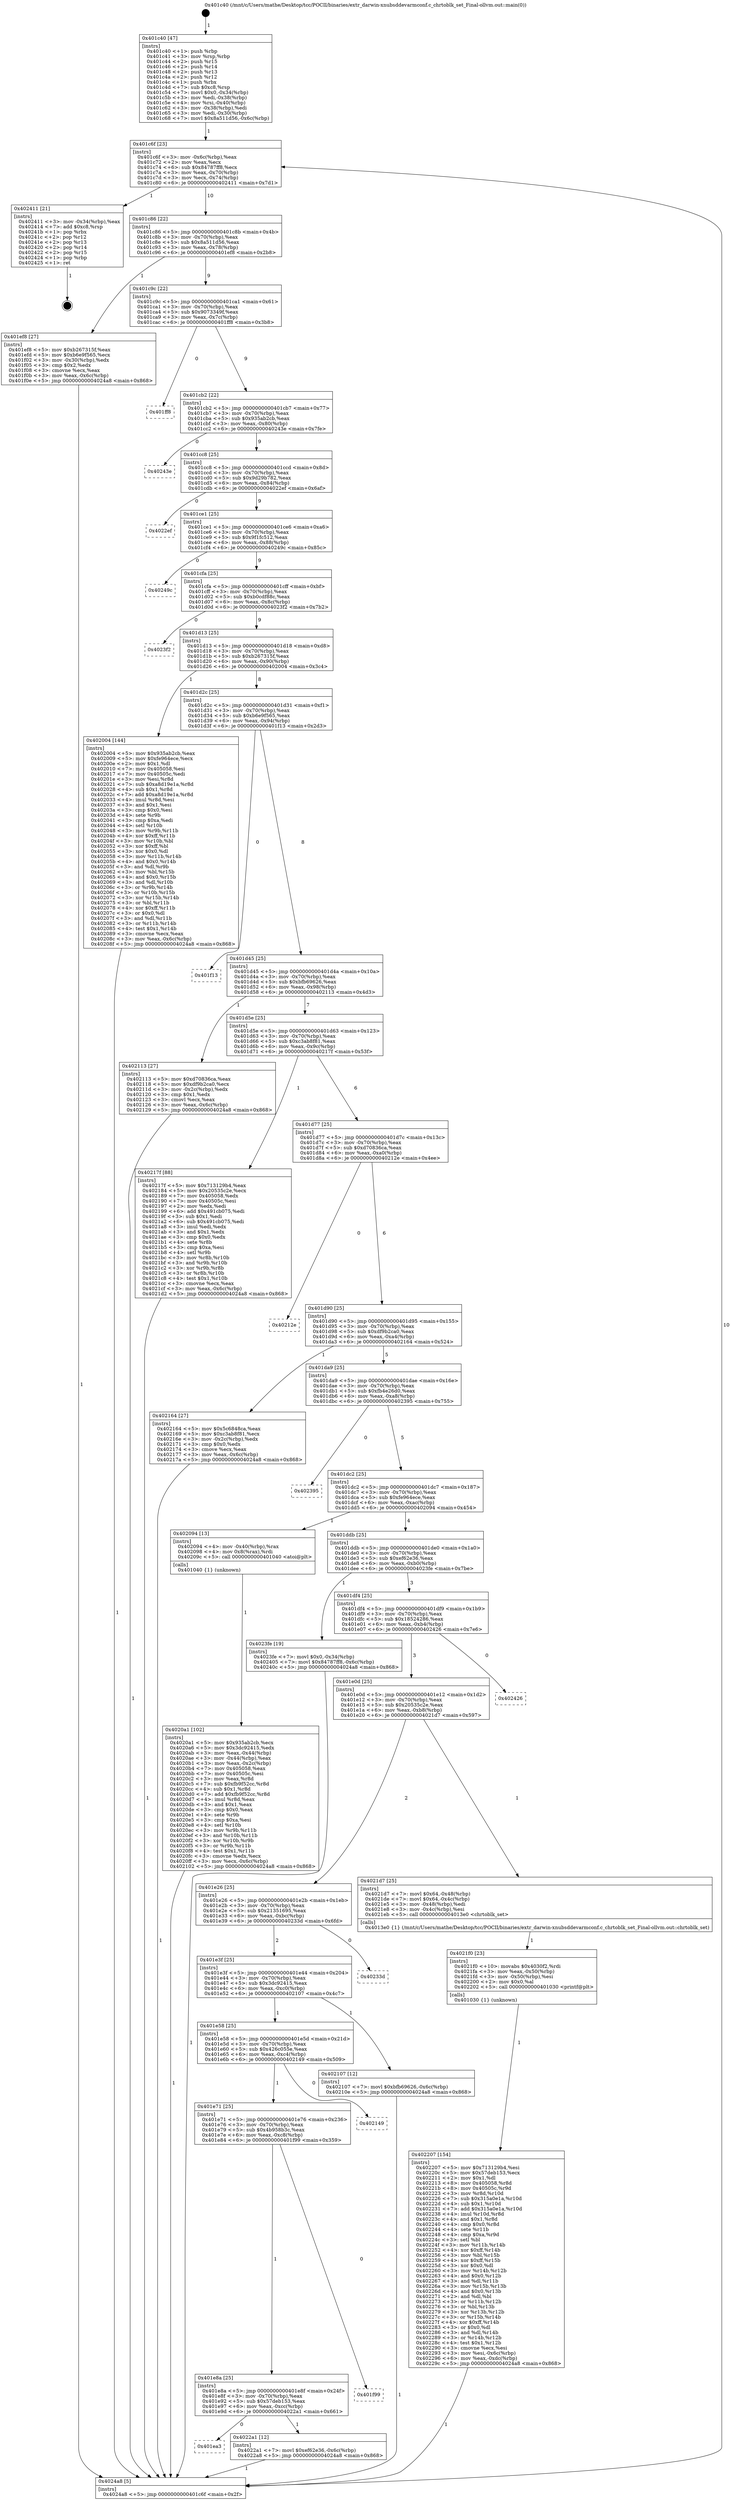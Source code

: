 digraph "0x401c40" {
  label = "0x401c40 (/mnt/c/Users/mathe/Desktop/tcc/POCII/binaries/extr_darwin-xnubsddevarmconf.c_chrtoblk_set_Final-ollvm.out::main(0))"
  labelloc = "t"
  node[shape=record]

  Entry [label="",width=0.3,height=0.3,shape=circle,fillcolor=black,style=filled]
  "0x401c6f" [label="{
     0x401c6f [23]\l
     | [instrs]\l
     &nbsp;&nbsp;0x401c6f \<+3\>: mov -0x6c(%rbp),%eax\l
     &nbsp;&nbsp;0x401c72 \<+2\>: mov %eax,%ecx\l
     &nbsp;&nbsp;0x401c74 \<+6\>: sub $0x84787ff8,%ecx\l
     &nbsp;&nbsp;0x401c7a \<+3\>: mov %eax,-0x70(%rbp)\l
     &nbsp;&nbsp;0x401c7d \<+3\>: mov %ecx,-0x74(%rbp)\l
     &nbsp;&nbsp;0x401c80 \<+6\>: je 0000000000402411 \<main+0x7d1\>\l
  }"]
  "0x402411" [label="{
     0x402411 [21]\l
     | [instrs]\l
     &nbsp;&nbsp;0x402411 \<+3\>: mov -0x34(%rbp),%eax\l
     &nbsp;&nbsp;0x402414 \<+7\>: add $0xc8,%rsp\l
     &nbsp;&nbsp;0x40241b \<+1\>: pop %rbx\l
     &nbsp;&nbsp;0x40241c \<+2\>: pop %r12\l
     &nbsp;&nbsp;0x40241e \<+2\>: pop %r13\l
     &nbsp;&nbsp;0x402420 \<+2\>: pop %r14\l
     &nbsp;&nbsp;0x402422 \<+2\>: pop %r15\l
     &nbsp;&nbsp;0x402424 \<+1\>: pop %rbp\l
     &nbsp;&nbsp;0x402425 \<+1\>: ret\l
  }"]
  "0x401c86" [label="{
     0x401c86 [22]\l
     | [instrs]\l
     &nbsp;&nbsp;0x401c86 \<+5\>: jmp 0000000000401c8b \<main+0x4b\>\l
     &nbsp;&nbsp;0x401c8b \<+3\>: mov -0x70(%rbp),%eax\l
     &nbsp;&nbsp;0x401c8e \<+5\>: sub $0x8a511d56,%eax\l
     &nbsp;&nbsp;0x401c93 \<+3\>: mov %eax,-0x78(%rbp)\l
     &nbsp;&nbsp;0x401c96 \<+6\>: je 0000000000401ef8 \<main+0x2b8\>\l
  }"]
  Exit [label="",width=0.3,height=0.3,shape=circle,fillcolor=black,style=filled,peripheries=2]
  "0x401ef8" [label="{
     0x401ef8 [27]\l
     | [instrs]\l
     &nbsp;&nbsp;0x401ef8 \<+5\>: mov $0xb267315f,%eax\l
     &nbsp;&nbsp;0x401efd \<+5\>: mov $0xb6e9f565,%ecx\l
     &nbsp;&nbsp;0x401f02 \<+3\>: mov -0x30(%rbp),%edx\l
     &nbsp;&nbsp;0x401f05 \<+3\>: cmp $0x2,%edx\l
     &nbsp;&nbsp;0x401f08 \<+3\>: cmovne %ecx,%eax\l
     &nbsp;&nbsp;0x401f0b \<+3\>: mov %eax,-0x6c(%rbp)\l
     &nbsp;&nbsp;0x401f0e \<+5\>: jmp 00000000004024a8 \<main+0x868\>\l
  }"]
  "0x401c9c" [label="{
     0x401c9c [22]\l
     | [instrs]\l
     &nbsp;&nbsp;0x401c9c \<+5\>: jmp 0000000000401ca1 \<main+0x61\>\l
     &nbsp;&nbsp;0x401ca1 \<+3\>: mov -0x70(%rbp),%eax\l
     &nbsp;&nbsp;0x401ca4 \<+5\>: sub $0x9073349f,%eax\l
     &nbsp;&nbsp;0x401ca9 \<+3\>: mov %eax,-0x7c(%rbp)\l
     &nbsp;&nbsp;0x401cac \<+6\>: je 0000000000401ff8 \<main+0x3b8\>\l
  }"]
  "0x4024a8" [label="{
     0x4024a8 [5]\l
     | [instrs]\l
     &nbsp;&nbsp;0x4024a8 \<+5\>: jmp 0000000000401c6f \<main+0x2f\>\l
  }"]
  "0x401c40" [label="{
     0x401c40 [47]\l
     | [instrs]\l
     &nbsp;&nbsp;0x401c40 \<+1\>: push %rbp\l
     &nbsp;&nbsp;0x401c41 \<+3\>: mov %rsp,%rbp\l
     &nbsp;&nbsp;0x401c44 \<+2\>: push %r15\l
     &nbsp;&nbsp;0x401c46 \<+2\>: push %r14\l
     &nbsp;&nbsp;0x401c48 \<+2\>: push %r13\l
     &nbsp;&nbsp;0x401c4a \<+2\>: push %r12\l
     &nbsp;&nbsp;0x401c4c \<+1\>: push %rbx\l
     &nbsp;&nbsp;0x401c4d \<+7\>: sub $0xc8,%rsp\l
     &nbsp;&nbsp;0x401c54 \<+7\>: movl $0x0,-0x34(%rbp)\l
     &nbsp;&nbsp;0x401c5b \<+3\>: mov %edi,-0x38(%rbp)\l
     &nbsp;&nbsp;0x401c5e \<+4\>: mov %rsi,-0x40(%rbp)\l
     &nbsp;&nbsp;0x401c62 \<+3\>: mov -0x38(%rbp),%edi\l
     &nbsp;&nbsp;0x401c65 \<+3\>: mov %edi,-0x30(%rbp)\l
     &nbsp;&nbsp;0x401c68 \<+7\>: movl $0x8a511d56,-0x6c(%rbp)\l
  }"]
  "0x401ea3" [label="{
     0x401ea3\l
  }", style=dashed]
  "0x401ff8" [label="{
     0x401ff8\l
  }", style=dashed]
  "0x401cb2" [label="{
     0x401cb2 [22]\l
     | [instrs]\l
     &nbsp;&nbsp;0x401cb2 \<+5\>: jmp 0000000000401cb7 \<main+0x77\>\l
     &nbsp;&nbsp;0x401cb7 \<+3\>: mov -0x70(%rbp),%eax\l
     &nbsp;&nbsp;0x401cba \<+5\>: sub $0x935ab2cb,%eax\l
     &nbsp;&nbsp;0x401cbf \<+3\>: mov %eax,-0x80(%rbp)\l
     &nbsp;&nbsp;0x401cc2 \<+6\>: je 000000000040243e \<main+0x7fe\>\l
  }"]
  "0x4022a1" [label="{
     0x4022a1 [12]\l
     | [instrs]\l
     &nbsp;&nbsp;0x4022a1 \<+7\>: movl $0xef62e36,-0x6c(%rbp)\l
     &nbsp;&nbsp;0x4022a8 \<+5\>: jmp 00000000004024a8 \<main+0x868\>\l
  }"]
  "0x40243e" [label="{
     0x40243e\l
  }", style=dashed]
  "0x401cc8" [label="{
     0x401cc8 [25]\l
     | [instrs]\l
     &nbsp;&nbsp;0x401cc8 \<+5\>: jmp 0000000000401ccd \<main+0x8d\>\l
     &nbsp;&nbsp;0x401ccd \<+3\>: mov -0x70(%rbp),%eax\l
     &nbsp;&nbsp;0x401cd0 \<+5\>: sub $0x9d29b782,%eax\l
     &nbsp;&nbsp;0x401cd5 \<+6\>: mov %eax,-0x84(%rbp)\l
     &nbsp;&nbsp;0x401cdb \<+6\>: je 00000000004022ef \<main+0x6af\>\l
  }"]
  "0x401e8a" [label="{
     0x401e8a [25]\l
     | [instrs]\l
     &nbsp;&nbsp;0x401e8a \<+5\>: jmp 0000000000401e8f \<main+0x24f\>\l
     &nbsp;&nbsp;0x401e8f \<+3\>: mov -0x70(%rbp),%eax\l
     &nbsp;&nbsp;0x401e92 \<+5\>: sub $0x57deb153,%eax\l
     &nbsp;&nbsp;0x401e97 \<+6\>: mov %eax,-0xcc(%rbp)\l
     &nbsp;&nbsp;0x401e9d \<+6\>: je 00000000004022a1 \<main+0x661\>\l
  }"]
  "0x4022ef" [label="{
     0x4022ef\l
  }", style=dashed]
  "0x401ce1" [label="{
     0x401ce1 [25]\l
     | [instrs]\l
     &nbsp;&nbsp;0x401ce1 \<+5\>: jmp 0000000000401ce6 \<main+0xa6\>\l
     &nbsp;&nbsp;0x401ce6 \<+3\>: mov -0x70(%rbp),%eax\l
     &nbsp;&nbsp;0x401ce9 \<+5\>: sub $0x9f1fc512,%eax\l
     &nbsp;&nbsp;0x401cee \<+6\>: mov %eax,-0x88(%rbp)\l
     &nbsp;&nbsp;0x401cf4 \<+6\>: je 000000000040249c \<main+0x85c\>\l
  }"]
  "0x401f99" [label="{
     0x401f99\l
  }", style=dashed]
  "0x40249c" [label="{
     0x40249c\l
  }", style=dashed]
  "0x401cfa" [label="{
     0x401cfa [25]\l
     | [instrs]\l
     &nbsp;&nbsp;0x401cfa \<+5\>: jmp 0000000000401cff \<main+0xbf\>\l
     &nbsp;&nbsp;0x401cff \<+3\>: mov -0x70(%rbp),%eax\l
     &nbsp;&nbsp;0x401d02 \<+5\>: sub $0xb0cdf88c,%eax\l
     &nbsp;&nbsp;0x401d07 \<+6\>: mov %eax,-0x8c(%rbp)\l
     &nbsp;&nbsp;0x401d0d \<+6\>: je 00000000004023f2 \<main+0x7b2\>\l
  }"]
  "0x401e71" [label="{
     0x401e71 [25]\l
     | [instrs]\l
     &nbsp;&nbsp;0x401e71 \<+5\>: jmp 0000000000401e76 \<main+0x236\>\l
     &nbsp;&nbsp;0x401e76 \<+3\>: mov -0x70(%rbp),%eax\l
     &nbsp;&nbsp;0x401e79 \<+5\>: sub $0x4b958b3c,%eax\l
     &nbsp;&nbsp;0x401e7e \<+6\>: mov %eax,-0xc8(%rbp)\l
     &nbsp;&nbsp;0x401e84 \<+6\>: je 0000000000401f99 \<main+0x359\>\l
  }"]
  "0x4023f2" [label="{
     0x4023f2\l
  }", style=dashed]
  "0x401d13" [label="{
     0x401d13 [25]\l
     | [instrs]\l
     &nbsp;&nbsp;0x401d13 \<+5\>: jmp 0000000000401d18 \<main+0xd8\>\l
     &nbsp;&nbsp;0x401d18 \<+3\>: mov -0x70(%rbp),%eax\l
     &nbsp;&nbsp;0x401d1b \<+5\>: sub $0xb267315f,%eax\l
     &nbsp;&nbsp;0x401d20 \<+6\>: mov %eax,-0x90(%rbp)\l
     &nbsp;&nbsp;0x401d26 \<+6\>: je 0000000000402004 \<main+0x3c4\>\l
  }"]
  "0x402149" [label="{
     0x402149\l
  }", style=dashed]
  "0x402004" [label="{
     0x402004 [144]\l
     | [instrs]\l
     &nbsp;&nbsp;0x402004 \<+5\>: mov $0x935ab2cb,%eax\l
     &nbsp;&nbsp;0x402009 \<+5\>: mov $0xfe964ece,%ecx\l
     &nbsp;&nbsp;0x40200e \<+2\>: mov $0x1,%dl\l
     &nbsp;&nbsp;0x402010 \<+7\>: mov 0x405058,%esi\l
     &nbsp;&nbsp;0x402017 \<+7\>: mov 0x40505c,%edi\l
     &nbsp;&nbsp;0x40201e \<+3\>: mov %esi,%r8d\l
     &nbsp;&nbsp;0x402021 \<+7\>: sub $0xa8d19e1a,%r8d\l
     &nbsp;&nbsp;0x402028 \<+4\>: sub $0x1,%r8d\l
     &nbsp;&nbsp;0x40202c \<+7\>: add $0xa8d19e1a,%r8d\l
     &nbsp;&nbsp;0x402033 \<+4\>: imul %r8d,%esi\l
     &nbsp;&nbsp;0x402037 \<+3\>: and $0x1,%esi\l
     &nbsp;&nbsp;0x40203a \<+3\>: cmp $0x0,%esi\l
     &nbsp;&nbsp;0x40203d \<+4\>: sete %r9b\l
     &nbsp;&nbsp;0x402041 \<+3\>: cmp $0xa,%edi\l
     &nbsp;&nbsp;0x402044 \<+4\>: setl %r10b\l
     &nbsp;&nbsp;0x402048 \<+3\>: mov %r9b,%r11b\l
     &nbsp;&nbsp;0x40204b \<+4\>: xor $0xff,%r11b\l
     &nbsp;&nbsp;0x40204f \<+3\>: mov %r10b,%bl\l
     &nbsp;&nbsp;0x402052 \<+3\>: xor $0xff,%bl\l
     &nbsp;&nbsp;0x402055 \<+3\>: xor $0x0,%dl\l
     &nbsp;&nbsp;0x402058 \<+3\>: mov %r11b,%r14b\l
     &nbsp;&nbsp;0x40205b \<+4\>: and $0x0,%r14b\l
     &nbsp;&nbsp;0x40205f \<+3\>: and %dl,%r9b\l
     &nbsp;&nbsp;0x402062 \<+3\>: mov %bl,%r15b\l
     &nbsp;&nbsp;0x402065 \<+4\>: and $0x0,%r15b\l
     &nbsp;&nbsp;0x402069 \<+3\>: and %dl,%r10b\l
     &nbsp;&nbsp;0x40206c \<+3\>: or %r9b,%r14b\l
     &nbsp;&nbsp;0x40206f \<+3\>: or %r10b,%r15b\l
     &nbsp;&nbsp;0x402072 \<+3\>: xor %r15b,%r14b\l
     &nbsp;&nbsp;0x402075 \<+3\>: or %bl,%r11b\l
     &nbsp;&nbsp;0x402078 \<+4\>: xor $0xff,%r11b\l
     &nbsp;&nbsp;0x40207c \<+3\>: or $0x0,%dl\l
     &nbsp;&nbsp;0x40207f \<+3\>: and %dl,%r11b\l
     &nbsp;&nbsp;0x402082 \<+3\>: or %r11b,%r14b\l
     &nbsp;&nbsp;0x402085 \<+4\>: test $0x1,%r14b\l
     &nbsp;&nbsp;0x402089 \<+3\>: cmovne %ecx,%eax\l
     &nbsp;&nbsp;0x40208c \<+3\>: mov %eax,-0x6c(%rbp)\l
     &nbsp;&nbsp;0x40208f \<+5\>: jmp 00000000004024a8 \<main+0x868\>\l
  }"]
  "0x401d2c" [label="{
     0x401d2c [25]\l
     | [instrs]\l
     &nbsp;&nbsp;0x401d2c \<+5\>: jmp 0000000000401d31 \<main+0xf1\>\l
     &nbsp;&nbsp;0x401d31 \<+3\>: mov -0x70(%rbp),%eax\l
     &nbsp;&nbsp;0x401d34 \<+5\>: sub $0xb6e9f565,%eax\l
     &nbsp;&nbsp;0x401d39 \<+6\>: mov %eax,-0x94(%rbp)\l
     &nbsp;&nbsp;0x401d3f \<+6\>: je 0000000000401f13 \<main+0x2d3\>\l
  }"]
  "0x402207" [label="{
     0x402207 [154]\l
     | [instrs]\l
     &nbsp;&nbsp;0x402207 \<+5\>: mov $0x713129b4,%esi\l
     &nbsp;&nbsp;0x40220c \<+5\>: mov $0x57deb153,%ecx\l
     &nbsp;&nbsp;0x402211 \<+2\>: mov $0x1,%dl\l
     &nbsp;&nbsp;0x402213 \<+8\>: mov 0x405058,%r8d\l
     &nbsp;&nbsp;0x40221b \<+8\>: mov 0x40505c,%r9d\l
     &nbsp;&nbsp;0x402223 \<+3\>: mov %r8d,%r10d\l
     &nbsp;&nbsp;0x402226 \<+7\>: sub $0x315a0e1a,%r10d\l
     &nbsp;&nbsp;0x40222d \<+4\>: sub $0x1,%r10d\l
     &nbsp;&nbsp;0x402231 \<+7\>: add $0x315a0e1a,%r10d\l
     &nbsp;&nbsp;0x402238 \<+4\>: imul %r10d,%r8d\l
     &nbsp;&nbsp;0x40223c \<+4\>: and $0x1,%r8d\l
     &nbsp;&nbsp;0x402240 \<+4\>: cmp $0x0,%r8d\l
     &nbsp;&nbsp;0x402244 \<+4\>: sete %r11b\l
     &nbsp;&nbsp;0x402248 \<+4\>: cmp $0xa,%r9d\l
     &nbsp;&nbsp;0x40224c \<+3\>: setl %bl\l
     &nbsp;&nbsp;0x40224f \<+3\>: mov %r11b,%r14b\l
     &nbsp;&nbsp;0x402252 \<+4\>: xor $0xff,%r14b\l
     &nbsp;&nbsp;0x402256 \<+3\>: mov %bl,%r15b\l
     &nbsp;&nbsp;0x402259 \<+4\>: xor $0xff,%r15b\l
     &nbsp;&nbsp;0x40225d \<+3\>: xor $0x0,%dl\l
     &nbsp;&nbsp;0x402260 \<+3\>: mov %r14b,%r12b\l
     &nbsp;&nbsp;0x402263 \<+4\>: and $0x0,%r12b\l
     &nbsp;&nbsp;0x402267 \<+3\>: and %dl,%r11b\l
     &nbsp;&nbsp;0x40226a \<+3\>: mov %r15b,%r13b\l
     &nbsp;&nbsp;0x40226d \<+4\>: and $0x0,%r13b\l
     &nbsp;&nbsp;0x402271 \<+2\>: and %dl,%bl\l
     &nbsp;&nbsp;0x402273 \<+3\>: or %r11b,%r12b\l
     &nbsp;&nbsp;0x402276 \<+3\>: or %bl,%r13b\l
     &nbsp;&nbsp;0x402279 \<+3\>: xor %r13b,%r12b\l
     &nbsp;&nbsp;0x40227c \<+3\>: or %r15b,%r14b\l
     &nbsp;&nbsp;0x40227f \<+4\>: xor $0xff,%r14b\l
     &nbsp;&nbsp;0x402283 \<+3\>: or $0x0,%dl\l
     &nbsp;&nbsp;0x402286 \<+3\>: and %dl,%r14b\l
     &nbsp;&nbsp;0x402289 \<+3\>: or %r14b,%r12b\l
     &nbsp;&nbsp;0x40228c \<+4\>: test $0x1,%r12b\l
     &nbsp;&nbsp;0x402290 \<+3\>: cmovne %ecx,%esi\l
     &nbsp;&nbsp;0x402293 \<+3\>: mov %esi,-0x6c(%rbp)\l
     &nbsp;&nbsp;0x402296 \<+6\>: mov %eax,-0xdc(%rbp)\l
     &nbsp;&nbsp;0x40229c \<+5\>: jmp 00000000004024a8 \<main+0x868\>\l
  }"]
  "0x401f13" [label="{
     0x401f13\l
  }", style=dashed]
  "0x401d45" [label="{
     0x401d45 [25]\l
     | [instrs]\l
     &nbsp;&nbsp;0x401d45 \<+5\>: jmp 0000000000401d4a \<main+0x10a\>\l
     &nbsp;&nbsp;0x401d4a \<+3\>: mov -0x70(%rbp),%eax\l
     &nbsp;&nbsp;0x401d4d \<+5\>: sub $0xbfb69626,%eax\l
     &nbsp;&nbsp;0x401d52 \<+6\>: mov %eax,-0x98(%rbp)\l
     &nbsp;&nbsp;0x401d58 \<+6\>: je 0000000000402113 \<main+0x4d3\>\l
  }"]
  "0x4021f0" [label="{
     0x4021f0 [23]\l
     | [instrs]\l
     &nbsp;&nbsp;0x4021f0 \<+10\>: movabs $0x4030f2,%rdi\l
     &nbsp;&nbsp;0x4021fa \<+3\>: mov %eax,-0x50(%rbp)\l
     &nbsp;&nbsp;0x4021fd \<+3\>: mov -0x50(%rbp),%esi\l
     &nbsp;&nbsp;0x402200 \<+2\>: mov $0x0,%al\l
     &nbsp;&nbsp;0x402202 \<+5\>: call 0000000000401030 \<printf@plt\>\l
     | [calls]\l
     &nbsp;&nbsp;0x401030 \{1\} (unknown)\l
  }"]
  "0x402113" [label="{
     0x402113 [27]\l
     | [instrs]\l
     &nbsp;&nbsp;0x402113 \<+5\>: mov $0xd70836ca,%eax\l
     &nbsp;&nbsp;0x402118 \<+5\>: mov $0xdf9b2ca0,%ecx\l
     &nbsp;&nbsp;0x40211d \<+3\>: mov -0x2c(%rbp),%edx\l
     &nbsp;&nbsp;0x402120 \<+3\>: cmp $0x1,%edx\l
     &nbsp;&nbsp;0x402123 \<+3\>: cmovl %ecx,%eax\l
     &nbsp;&nbsp;0x402126 \<+3\>: mov %eax,-0x6c(%rbp)\l
     &nbsp;&nbsp;0x402129 \<+5\>: jmp 00000000004024a8 \<main+0x868\>\l
  }"]
  "0x401d5e" [label="{
     0x401d5e [25]\l
     | [instrs]\l
     &nbsp;&nbsp;0x401d5e \<+5\>: jmp 0000000000401d63 \<main+0x123\>\l
     &nbsp;&nbsp;0x401d63 \<+3\>: mov -0x70(%rbp),%eax\l
     &nbsp;&nbsp;0x401d66 \<+5\>: sub $0xc3ab8f81,%eax\l
     &nbsp;&nbsp;0x401d6b \<+6\>: mov %eax,-0x9c(%rbp)\l
     &nbsp;&nbsp;0x401d71 \<+6\>: je 000000000040217f \<main+0x53f\>\l
  }"]
  "0x401e58" [label="{
     0x401e58 [25]\l
     | [instrs]\l
     &nbsp;&nbsp;0x401e58 \<+5\>: jmp 0000000000401e5d \<main+0x21d\>\l
     &nbsp;&nbsp;0x401e5d \<+3\>: mov -0x70(%rbp),%eax\l
     &nbsp;&nbsp;0x401e60 \<+5\>: sub $0x426c055e,%eax\l
     &nbsp;&nbsp;0x401e65 \<+6\>: mov %eax,-0xc4(%rbp)\l
     &nbsp;&nbsp;0x401e6b \<+6\>: je 0000000000402149 \<main+0x509\>\l
  }"]
  "0x40217f" [label="{
     0x40217f [88]\l
     | [instrs]\l
     &nbsp;&nbsp;0x40217f \<+5\>: mov $0x713129b4,%eax\l
     &nbsp;&nbsp;0x402184 \<+5\>: mov $0x20535c2e,%ecx\l
     &nbsp;&nbsp;0x402189 \<+7\>: mov 0x405058,%edx\l
     &nbsp;&nbsp;0x402190 \<+7\>: mov 0x40505c,%esi\l
     &nbsp;&nbsp;0x402197 \<+2\>: mov %edx,%edi\l
     &nbsp;&nbsp;0x402199 \<+6\>: add $0x491cb075,%edi\l
     &nbsp;&nbsp;0x40219f \<+3\>: sub $0x1,%edi\l
     &nbsp;&nbsp;0x4021a2 \<+6\>: sub $0x491cb075,%edi\l
     &nbsp;&nbsp;0x4021a8 \<+3\>: imul %edi,%edx\l
     &nbsp;&nbsp;0x4021ab \<+3\>: and $0x1,%edx\l
     &nbsp;&nbsp;0x4021ae \<+3\>: cmp $0x0,%edx\l
     &nbsp;&nbsp;0x4021b1 \<+4\>: sete %r8b\l
     &nbsp;&nbsp;0x4021b5 \<+3\>: cmp $0xa,%esi\l
     &nbsp;&nbsp;0x4021b8 \<+4\>: setl %r9b\l
     &nbsp;&nbsp;0x4021bc \<+3\>: mov %r8b,%r10b\l
     &nbsp;&nbsp;0x4021bf \<+3\>: and %r9b,%r10b\l
     &nbsp;&nbsp;0x4021c2 \<+3\>: xor %r9b,%r8b\l
     &nbsp;&nbsp;0x4021c5 \<+3\>: or %r8b,%r10b\l
     &nbsp;&nbsp;0x4021c8 \<+4\>: test $0x1,%r10b\l
     &nbsp;&nbsp;0x4021cc \<+3\>: cmovne %ecx,%eax\l
     &nbsp;&nbsp;0x4021cf \<+3\>: mov %eax,-0x6c(%rbp)\l
     &nbsp;&nbsp;0x4021d2 \<+5\>: jmp 00000000004024a8 \<main+0x868\>\l
  }"]
  "0x401d77" [label="{
     0x401d77 [25]\l
     | [instrs]\l
     &nbsp;&nbsp;0x401d77 \<+5\>: jmp 0000000000401d7c \<main+0x13c\>\l
     &nbsp;&nbsp;0x401d7c \<+3\>: mov -0x70(%rbp),%eax\l
     &nbsp;&nbsp;0x401d7f \<+5\>: sub $0xd70836ca,%eax\l
     &nbsp;&nbsp;0x401d84 \<+6\>: mov %eax,-0xa0(%rbp)\l
     &nbsp;&nbsp;0x401d8a \<+6\>: je 000000000040212e \<main+0x4ee\>\l
  }"]
  "0x402107" [label="{
     0x402107 [12]\l
     | [instrs]\l
     &nbsp;&nbsp;0x402107 \<+7\>: movl $0xbfb69626,-0x6c(%rbp)\l
     &nbsp;&nbsp;0x40210e \<+5\>: jmp 00000000004024a8 \<main+0x868\>\l
  }"]
  "0x40212e" [label="{
     0x40212e\l
  }", style=dashed]
  "0x401d90" [label="{
     0x401d90 [25]\l
     | [instrs]\l
     &nbsp;&nbsp;0x401d90 \<+5\>: jmp 0000000000401d95 \<main+0x155\>\l
     &nbsp;&nbsp;0x401d95 \<+3\>: mov -0x70(%rbp),%eax\l
     &nbsp;&nbsp;0x401d98 \<+5\>: sub $0xdf9b2ca0,%eax\l
     &nbsp;&nbsp;0x401d9d \<+6\>: mov %eax,-0xa4(%rbp)\l
     &nbsp;&nbsp;0x401da3 \<+6\>: je 0000000000402164 \<main+0x524\>\l
  }"]
  "0x401e3f" [label="{
     0x401e3f [25]\l
     | [instrs]\l
     &nbsp;&nbsp;0x401e3f \<+5\>: jmp 0000000000401e44 \<main+0x204\>\l
     &nbsp;&nbsp;0x401e44 \<+3\>: mov -0x70(%rbp),%eax\l
     &nbsp;&nbsp;0x401e47 \<+5\>: sub $0x3dc92415,%eax\l
     &nbsp;&nbsp;0x401e4c \<+6\>: mov %eax,-0xc0(%rbp)\l
     &nbsp;&nbsp;0x401e52 \<+6\>: je 0000000000402107 \<main+0x4c7\>\l
  }"]
  "0x402164" [label="{
     0x402164 [27]\l
     | [instrs]\l
     &nbsp;&nbsp;0x402164 \<+5\>: mov $0x5c6848ca,%eax\l
     &nbsp;&nbsp;0x402169 \<+5\>: mov $0xc3ab8f81,%ecx\l
     &nbsp;&nbsp;0x40216e \<+3\>: mov -0x2c(%rbp),%edx\l
     &nbsp;&nbsp;0x402171 \<+3\>: cmp $0x0,%edx\l
     &nbsp;&nbsp;0x402174 \<+3\>: cmove %ecx,%eax\l
     &nbsp;&nbsp;0x402177 \<+3\>: mov %eax,-0x6c(%rbp)\l
     &nbsp;&nbsp;0x40217a \<+5\>: jmp 00000000004024a8 \<main+0x868\>\l
  }"]
  "0x401da9" [label="{
     0x401da9 [25]\l
     | [instrs]\l
     &nbsp;&nbsp;0x401da9 \<+5\>: jmp 0000000000401dae \<main+0x16e\>\l
     &nbsp;&nbsp;0x401dae \<+3\>: mov -0x70(%rbp),%eax\l
     &nbsp;&nbsp;0x401db1 \<+5\>: sub $0xfb4e26d0,%eax\l
     &nbsp;&nbsp;0x401db6 \<+6\>: mov %eax,-0xa8(%rbp)\l
     &nbsp;&nbsp;0x401dbc \<+6\>: je 0000000000402395 \<main+0x755\>\l
  }"]
  "0x40233d" [label="{
     0x40233d\l
  }", style=dashed]
  "0x402395" [label="{
     0x402395\l
  }", style=dashed]
  "0x401dc2" [label="{
     0x401dc2 [25]\l
     | [instrs]\l
     &nbsp;&nbsp;0x401dc2 \<+5\>: jmp 0000000000401dc7 \<main+0x187\>\l
     &nbsp;&nbsp;0x401dc7 \<+3\>: mov -0x70(%rbp),%eax\l
     &nbsp;&nbsp;0x401dca \<+5\>: sub $0xfe964ece,%eax\l
     &nbsp;&nbsp;0x401dcf \<+6\>: mov %eax,-0xac(%rbp)\l
     &nbsp;&nbsp;0x401dd5 \<+6\>: je 0000000000402094 \<main+0x454\>\l
  }"]
  "0x401e26" [label="{
     0x401e26 [25]\l
     | [instrs]\l
     &nbsp;&nbsp;0x401e26 \<+5\>: jmp 0000000000401e2b \<main+0x1eb\>\l
     &nbsp;&nbsp;0x401e2b \<+3\>: mov -0x70(%rbp),%eax\l
     &nbsp;&nbsp;0x401e2e \<+5\>: sub $0x21351695,%eax\l
     &nbsp;&nbsp;0x401e33 \<+6\>: mov %eax,-0xbc(%rbp)\l
     &nbsp;&nbsp;0x401e39 \<+6\>: je 000000000040233d \<main+0x6fd\>\l
  }"]
  "0x402094" [label="{
     0x402094 [13]\l
     | [instrs]\l
     &nbsp;&nbsp;0x402094 \<+4\>: mov -0x40(%rbp),%rax\l
     &nbsp;&nbsp;0x402098 \<+4\>: mov 0x8(%rax),%rdi\l
     &nbsp;&nbsp;0x40209c \<+5\>: call 0000000000401040 \<atoi@plt\>\l
     | [calls]\l
     &nbsp;&nbsp;0x401040 \{1\} (unknown)\l
  }"]
  "0x401ddb" [label="{
     0x401ddb [25]\l
     | [instrs]\l
     &nbsp;&nbsp;0x401ddb \<+5\>: jmp 0000000000401de0 \<main+0x1a0\>\l
     &nbsp;&nbsp;0x401de0 \<+3\>: mov -0x70(%rbp),%eax\l
     &nbsp;&nbsp;0x401de3 \<+5\>: sub $0xef62e36,%eax\l
     &nbsp;&nbsp;0x401de8 \<+6\>: mov %eax,-0xb0(%rbp)\l
     &nbsp;&nbsp;0x401dee \<+6\>: je 00000000004023fe \<main+0x7be\>\l
  }"]
  "0x4020a1" [label="{
     0x4020a1 [102]\l
     | [instrs]\l
     &nbsp;&nbsp;0x4020a1 \<+5\>: mov $0x935ab2cb,%ecx\l
     &nbsp;&nbsp;0x4020a6 \<+5\>: mov $0x3dc92415,%edx\l
     &nbsp;&nbsp;0x4020ab \<+3\>: mov %eax,-0x44(%rbp)\l
     &nbsp;&nbsp;0x4020ae \<+3\>: mov -0x44(%rbp),%eax\l
     &nbsp;&nbsp;0x4020b1 \<+3\>: mov %eax,-0x2c(%rbp)\l
     &nbsp;&nbsp;0x4020b4 \<+7\>: mov 0x405058,%eax\l
     &nbsp;&nbsp;0x4020bb \<+7\>: mov 0x40505c,%esi\l
     &nbsp;&nbsp;0x4020c2 \<+3\>: mov %eax,%r8d\l
     &nbsp;&nbsp;0x4020c5 \<+7\>: sub $0xfb9f52cc,%r8d\l
     &nbsp;&nbsp;0x4020cc \<+4\>: sub $0x1,%r8d\l
     &nbsp;&nbsp;0x4020d0 \<+7\>: add $0xfb9f52cc,%r8d\l
     &nbsp;&nbsp;0x4020d7 \<+4\>: imul %r8d,%eax\l
     &nbsp;&nbsp;0x4020db \<+3\>: and $0x1,%eax\l
     &nbsp;&nbsp;0x4020de \<+3\>: cmp $0x0,%eax\l
     &nbsp;&nbsp;0x4020e1 \<+4\>: sete %r9b\l
     &nbsp;&nbsp;0x4020e5 \<+3\>: cmp $0xa,%esi\l
     &nbsp;&nbsp;0x4020e8 \<+4\>: setl %r10b\l
     &nbsp;&nbsp;0x4020ec \<+3\>: mov %r9b,%r11b\l
     &nbsp;&nbsp;0x4020ef \<+3\>: and %r10b,%r11b\l
     &nbsp;&nbsp;0x4020f2 \<+3\>: xor %r10b,%r9b\l
     &nbsp;&nbsp;0x4020f5 \<+3\>: or %r9b,%r11b\l
     &nbsp;&nbsp;0x4020f8 \<+4\>: test $0x1,%r11b\l
     &nbsp;&nbsp;0x4020fc \<+3\>: cmovne %edx,%ecx\l
     &nbsp;&nbsp;0x4020ff \<+3\>: mov %ecx,-0x6c(%rbp)\l
     &nbsp;&nbsp;0x402102 \<+5\>: jmp 00000000004024a8 \<main+0x868\>\l
  }"]
  "0x4021d7" [label="{
     0x4021d7 [25]\l
     | [instrs]\l
     &nbsp;&nbsp;0x4021d7 \<+7\>: movl $0x64,-0x48(%rbp)\l
     &nbsp;&nbsp;0x4021de \<+7\>: movl $0x64,-0x4c(%rbp)\l
     &nbsp;&nbsp;0x4021e5 \<+3\>: mov -0x48(%rbp),%edi\l
     &nbsp;&nbsp;0x4021e8 \<+3\>: mov -0x4c(%rbp),%esi\l
     &nbsp;&nbsp;0x4021eb \<+5\>: call 00000000004013e0 \<chrtoblk_set\>\l
     | [calls]\l
     &nbsp;&nbsp;0x4013e0 \{1\} (/mnt/c/Users/mathe/Desktop/tcc/POCII/binaries/extr_darwin-xnubsddevarmconf.c_chrtoblk_set_Final-ollvm.out::chrtoblk_set)\l
  }"]
  "0x4023fe" [label="{
     0x4023fe [19]\l
     | [instrs]\l
     &nbsp;&nbsp;0x4023fe \<+7\>: movl $0x0,-0x34(%rbp)\l
     &nbsp;&nbsp;0x402405 \<+7\>: movl $0x84787ff8,-0x6c(%rbp)\l
     &nbsp;&nbsp;0x40240c \<+5\>: jmp 00000000004024a8 \<main+0x868\>\l
  }"]
  "0x401df4" [label="{
     0x401df4 [25]\l
     | [instrs]\l
     &nbsp;&nbsp;0x401df4 \<+5\>: jmp 0000000000401df9 \<main+0x1b9\>\l
     &nbsp;&nbsp;0x401df9 \<+3\>: mov -0x70(%rbp),%eax\l
     &nbsp;&nbsp;0x401dfc \<+5\>: sub $0x18524286,%eax\l
     &nbsp;&nbsp;0x401e01 \<+6\>: mov %eax,-0xb4(%rbp)\l
     &nbsp;&nbsp;0x401e07 \<+6\>: je 0000000000402426 \<main+0x7e6\>\l
  }"]
  "0x401e0d" [label="{
     0x401e0d [25]\l
     | [instrs]\l
     &nbsp;&nbsp;0x401e0d \<+5\>: jmp 0000000000401e12 \<main+0x1d2\>\l
     &nbsp;&nbsp;0x401e12 \<+3\>: mov -0x70(%rbp),%eax\l
     &nbsp;&nbsp;0x401e15 \<+5\>: sub $0x20535c2e,%eax\l
     &nbsp;&nbsp;0x401e1a \<+6\>: mov %eax,-0xb8(%rbp)\l
     &nbsp;&nbsp;0x401e20 \<+6\>: je 00000000004021d7 \<main+0x597\>\l
  }"]
  "0x402426" [label="{
     0x402426\l
  }", style=dashed]
  Entry -> "0x401c40" [label=" 1"]
  "0x401c6f" -> "0x402411" [label=" 1"]
  "0x401c6f" -> "0x401c86" [label=" 10"]
  "0x402411" -> Exit [label=" 1"]
  "0x401c86" -> "0x401ef8" [label=" 1"]
  "0x401c86" -> "0x401c9c" [label=" 9"]
  "0x401ef8" -> "0x4024a8" [label=" 1"]
  "0x401c40" -> "0x401c6f" [label=" 1"]
  "0x4024a8" -> "0x401c6f" [label=" 10"]
  "0x4023fe" -> "0x4024a8" [label=" 1"]
  "0x401c9c" -> "0x401ff8" [label=" 0"]
  "0x401c9c" -> "0x401cb2" [label=" 9"]
  "0x4022a1" -> "0x4024a8" [label=" 1"]
  "0x401cb2" -> "0x40243e" [label=" 0"]
  "0x401cb2" -> "0x401cc8" [label=" 9"]
  "0x401e8a" -> "0x401ea3" [label=" 0"]
  "0x401cc8" -> "0x4022ef" [label=" 0"]
  "0x401cc8" -> "0x401ce1" [label=" 9"]
  "0x401e8a" -> "0x4022a1" [label=" 1"]
  "0x401ce1" -> "0x40249c" [label=" 0"]
  "0x401ce1" -> "0x401cfa" [label=" 9"]
  "0x401e71" -> "0x401e8a" [label=" 1"]
  "0x401cfa" -> "0x4023f2" [label=" 0"]
  "0x401cfa" -> "0x401d13" [label=" 9"]
  "0x401e71" -> "0x401f99" [label=" 0"]
  "0x401d13" -> "0x402004" [label=" 1"]
  "0x401d13" -> "0x401d2c" [label=" 8"]
  "0x402004" -> "0x4024a8" [label=" 1"]
  "0x401e58" -> "0x401e71" [label=" 1"]
  "0x401d2c" -> "0x401f13" [label=" 0"]
  "0x401d2c" -> "0x401d45" [label=" 8"]
  "0x401e58" -> "0x402149" [label=" 0"]
  "0x401d45" -> "0x402113" [label=" 1"]
  "0x401d45" -> "0x401d5e" [label=" 7"]
  "0x402207" -> "0x4024a8" [label=" 1"]
  "0x401d5e" -> "0x40217f" [label=" 1"]
  "0x401d5e" -> "0x401d77" [label=" 6"]
  "0x4021f0" -> "0x402207" [label=" 1"]
  "0x401d77" -> "0x40212e" [label=" 0"]
  "0x401d77" -> "0x401d90" [label=" 6"]
  "0x4021d7" -> "0x4021f0" [label=" 1"]
  "0x401d90" -> "0x402164" [label=" 1"]
  "0x401d90" -> "0x401da9" [label=" 5"]
  "0x402164" -> "0x4024a8" [label=" 1"]
  "0x401da9" -> "0x402395" [label=" 0"]
  "0x401da9" -> "0x401dc2" [label=" 5"]
  "0x402113" -> "0x4024a8" [label=" 1"]
  "0x401dc2" -> "0x402094" [label=" 1"]
  "0x401dc2" -> "0x401ddb" [label=" 4"]
  "0x402094" -> "0x4020a1" [label=" 1"]
  "0x4020a1" -> "0x4024a8" [label=" 1"]
  "0x401e3f" -> "0x401e58" [label=" 1"]
  "0x401ddb" -> "0x4023fe" [label=" 1"]
  "0x401ddb" -> "0x401df4" [label=" 3"]
  "0x401e3f" -> "0x402107" [label=" 1"]
  "0x401df4" -> "0x402426" [label=" 0"]
  "0x401df4" -> "0x401e0d" [label=" 3"]
  "0x40217f" -> "0x4024a8" [label=" 1"]
  "0x401e0d" -> "0x4021d7" [label=" 1"]
  "0x401e0d" -> "0x401e26" [label=" 2"]
  "0x402107" -> "0x4024a8" [label=" 1"]
  "0x401e26" -> "0x40233d" [label=" 0"]
  "0x401e26" -> "0x401e3f" [label=" 2"]
}
